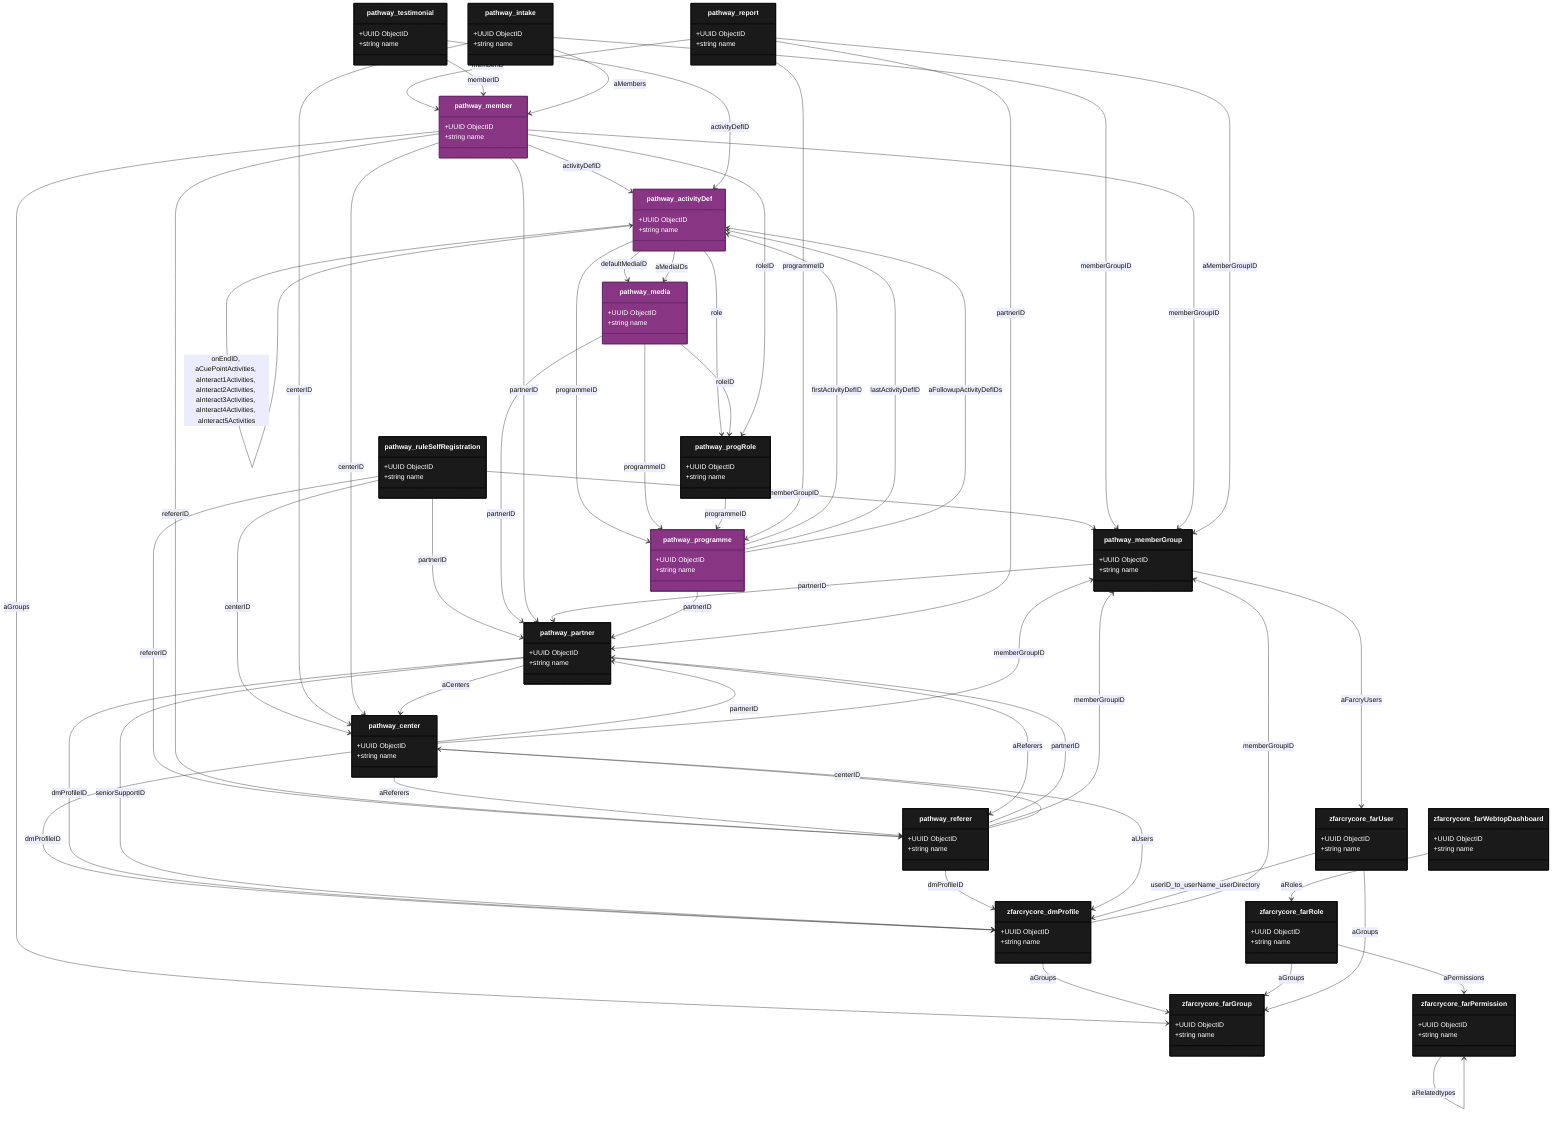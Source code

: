 classDiagram
    %% Parameters:
%%   Focus: progRole
%%   Domains: provider
%%   Chart Type: Class
    class pathway_ruleSelfRegistration {
        +UUID ObjectID
        +string name
    }

    class pathway_activityDef {
        +UUID ObjectID
        +string name
    }

    class pathway_center {
        +UUID ObjectID
        +string name
    }

    class pathway_intake {
        +UUID ObjectID
        +string name
    }

    class pathway_media {
        +UUID ObjectID
        +string name
    }

    class pathway_member {
        +UUID ObjectID
        +string name
    }

    class pathway_memberGroup {
        +UUID ObjectID
        +string name
    }

    class pathway_partner {
        +UUID ObjectID
        +string name
    }

    class pathway_programme {
        +UUID ObjectID
        +string name
    }

    class pathway_progRole {
        +UUID ObjectID
        +string name
    }

    class pathway_referer {
        +UUID ObjectID
        +string name
    }

    class pathway_report {
        +UUID ObjectID
        +string name
    }

    class pathway_testimonial {
        +UUID ObjectID
        +string name
    }

    class zfarcrycore_dmProfile {
        +UUID ObjectID
        +string name
    }

    class zfarcrycore_farGroup {
        +UUID ObjectID
        +string name
    }

    class zfarcrycore_farPermission {
        +UUID ObjectID
        +string name
    }

    class zfarcrycore_farRole {
        +UUID ObjectID
        +string name
    }

    class zfarcrycore_farUser {
        +UUID ObjectID
        +string name
    }

    class zfarcrycore_farWebtopDashboard {
        +UUID ObjectID
        +string name
    }

    pathway_ruleSelfRegistration --> pathway_memberGroup : memberGroupID
    pathway_ruleSelfRegistration --> pathway_partner : partnerID
    pathway_ruleSelfRegistration --> pathway_center : centerID
    pathway_ruleSelfRegistration --> pathway_referer : refererID
    pathway_activityDef --> pathway_programme : programmeID
    pathway_activityDef --> pathway_progRole : role
    pathway_activityDef --> pathway_media : defaultMediaID
    pathway_center --> zfarcrycore_dmProfile : dmProfileID
    pathway_center --> pathway_partner : partnerID
    pathway_center --> pathway_memberGroup : memberGroupID
    pathway_intake --> pathway_memberGroup : memberGroupID
    pathway_intake --> pathway_center : centerID
    pathway_media --> pathway_partner : partnerID
    pathway_media --> pathway_programme : programmeID
    pathway_media --> pathway_progRole : roleID
    pathway_member --> pathway_memberGroup : memberGroupID
    pathway_member --> pathway_partner : partnerID
    pathway_member --> pathway_center : centerID
    pathway_member --> pathway_referer : refererID
    pathway_member --> pathway_activityDef : activityDefID
    pathway_member --> pathway_progRole : roleID
    pathway_memberGroup --> pathway_partner : partnerID
    pathway_partner --> zfarcrycore_dmProfile : dmProfileID
    pathway_partner --> zfarcrycore_dmProfile : seniorSupportID
    pathway_programme --> pathway_partner : partnerID
    pathway_programme --> pathway_activityDef : firstActivityDefID
    pathway_programme --> pathway_activityDef : lastActivityDefID
    pathway_progRole --> pathway_programme : programmeID
    pathway_referer --> zfarcrycore_dmProfile : dmProfileID
    pathway_referer --> pathway_partner : partnerID
    pathway_referer --> pathway_memberGroup : memberGroupID
    pathway_referer --> pathway_center : centerID
    pathway_report --> pathway_programme : programmeID
    pathway_report --> pathway_partner : partnerID
    pathway_report --> pathway_member : memberID
    pathway_testimonial --> pathway_member : memberID
    pathway_testimonial --> pathway_activityDef : activityDefID
    zfarcrycore_dmProfile --> pathway_memberGroup : memberGroupID
    pathway_activityDef --> pathway_media : aMediaIDs
    pathway_center --> zfarcrycore_dmProfile : aUsers
    pathway_center --> pathway_referer : aReferers
    pathway_intake --> pathway_member : aMembers
    pathway_member --> zfarcrycore_farGroup : aGroups
    pathway_memberGroup --> zfarcrycore_farUser : aFarcryUsers
    pathway_partner --> pathway_center : aCenters
    pathway_partner --> pathway_referer : aReferers
    pathway_programme --> pathway_activityDef : aFollowupActivityDefIDs
    pathway_report --> pathway_memberGroup : aMemberGroupID
    zfarcrycore_dmProfile --> zfarcrycore_farGroup : aGroups
    zfarcrycore_farRole --> zfarcrycore_farGroup : aGroups
    zfarcrycore_farRole --> zfarcrycore_farPermission : aPermissions
    zfarcrycore_farUser --> zfarcrycore_farGroup : aGroups
    zfarcrycore_farWebtopDashboard --> zfarcrycore_farRole : aRoles
    pathway_activityDef --> pathway_activityDef : onEndID, aCuePointActivities, aInteract1Activities, aInteract2Activities, aInteract3Activities, aInteract4Activities, aInteract5Activities
    zfarcrycore_farPermission --> zfarcrycore_farPermission : aRelatedtypes

    %% Special Joins
    zfarcrycore_farUser --> zfarcrycore_dmProfile : userID_to_userName_userDirectory
    %% End Special Joins


    %% Entity Styling
    style pathway_ruleSelfRegistration fill:#1a1a1a,stroke:#0d0d0d,stroke-width:2px,color:#fff
    style pathway_activityDef fill:#883583,stroke:#6a2a6a,stroke-width:2px,color:#fff
    style pathway_center fill:#1a1a1a,stroke:#0d0d0d,stroke-width:2px,color:#fff
    style pathway_intake fill:#1a1a1a,stroke:#0d0d0d,stroke-width:2px,color:#fff
    style pathway_media fill:#883583,stroke:#6a2a6a,stroke-width:2px,color:#fff
    style pathway_member fill:#883583,stroke:#6a2a6a,stroke-width:2px,color:#fff
    style pathway_memberGroup fill:#1a1a1a,stroke:#0d0d0d,stroke-width:2px,color:#fff
    style pathway_partner fill:#1a1a1a,stroke:#0d0d0d,stroke-width:2px,color:#fff
    style pathway_programme fill:#883583,stroke:#6a2a6a,stroke-width:2px,color:#fff
    style pathway_progRole fill:#1a1a1a,stroke:#0d0d0d,stroke-width:2px,color:#fff
    style pathway_referer fill:#1a1a1a,stroke:#0d0d0d,stroke-width:2px,color:#fff
    style pathway_report fill:#1a1a1a,stroke:#0d0d0d,stroke-width:2px,color:#fff
    style pathway_testimonial fill:#1a1a1a,stroke:#0d0d0d,stroke-width:2px,color:#fff
    style zfarcrycore_dmProfile fill:#1a1a1a,stroke:#0d0d0d,stroke-width:2px,color:#fff
    style zfarcrycore_farGroup fill:#1a1a1a,stroke:#0d0d0d,stroke-width:2px,color:#fff
    style zfarcrycore_farPermission fill:#1a1a1a,stroke:#0d0d0d,stroke-width:2px,color:#fff
    style zfarcrycore_farRole fill:#1a1a1a,stroke:#0d0d0d,stroke-width:2px,color:#fff
    style zfarcrycore_farUser fill:#1a1a1a,stroke:#0d0d0d,stroke-width:2px,color:#fff
    style zfarcrycore_farWebtopDashboard fill:#1a1a1a,stroke:#0d0d0d,stroke-width:2px,color:#fff